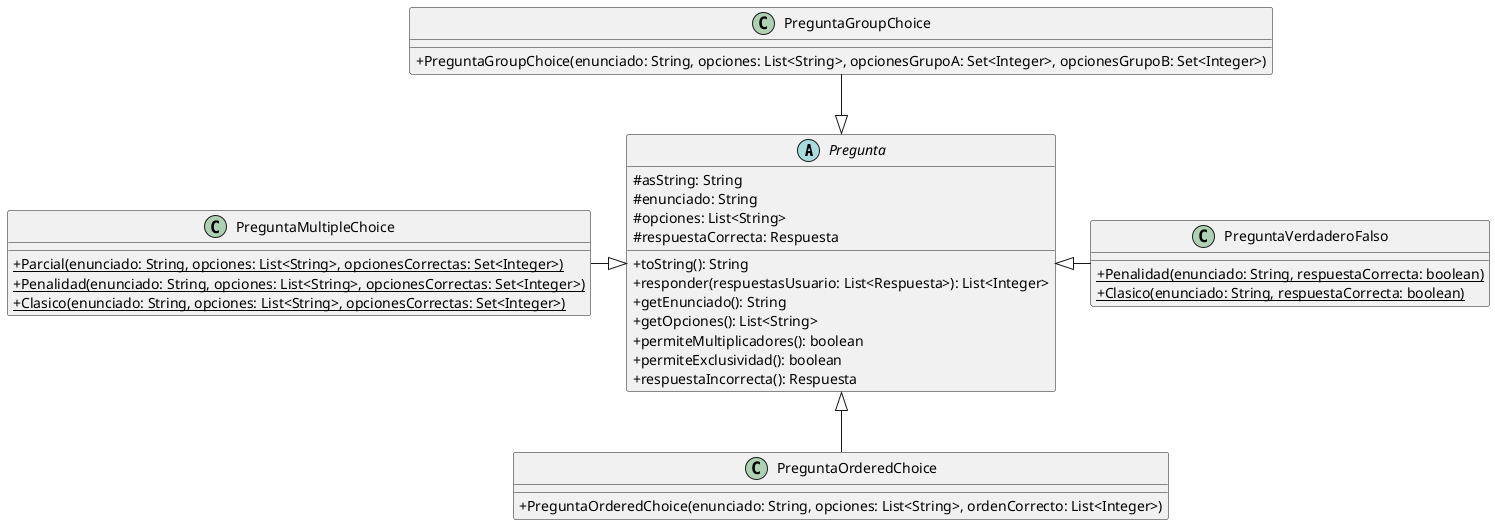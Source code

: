 @startuml
skinparam classAttributeIconSize 0

abstract class Pregunta {
    # asString: String
    # enunciado: String
    # opciones: List<String>
    # respuestaCorrecta: Respuesta
    + toString(): String
    + responder(respuestasUsuario: List<Respuesta>): List<Integer>
    + getEnunciado(): String
    + getOpciones(): List<String>
    + permiteMultiplicadores(): boolean
    + permiteExclusividad(): boolean
    + respuestaIncorrecta(): Respuesta
}

class PreguntaVerdaderoFalso {
    + {static} Penalidad(enunciado: String, respuestaCorrecta: boolean)
    + {static} Clasico(enunciado: String, respuestaCorrecta: boolean)
}

class PreguntaGroupChoice {
    + PreguntaGroupChoice(enunciado: String, opciones: List<String>, opcionesGrupoA: Set<Integer>, opcionesGrupoB: Set<Integer>)
}

class PreguntaOrderedChoice {
    + PreguntaOrderedChoice(enunciado: String, opciones: List<String>, ordenCorrecto: List<Integer>)
}

class PreguntaMultipleChoice {
    + {static} Parcial(enunciado: String, opciones: List<String>, opcionesCorrectas: Set<Integer>)
    + {static} Penalidad(enunciado: String, opciones: List<String>, opcionesCorrectas: Set<Integer>)
    + {static} Clasico(enunciado: String, opciones: List<String>, opcionesCorrectas: Set<Integer>)
}

'Ordenamiento De Cuadrados

'Herencia --|> cumple la relación 'es un'
Pregunta <|-up- PreguntaGroupChoice
Pregunta <|-left- PreguntaMultipleChoice
Pregunta <|-down- PreguntaOrderedChoice
Pregunta <|-right- PreguntaVerdaderoFalso

'Asociacion --> un objeto guarda a otro

'Agregacion --o un objeto esta compuesto por otro pero no lo necesita para vivir

'Composicion --* un objeto es dueño de otro

'Dependencia ..> un objeto utiliza a otro porque lo recibe/devuelve

'Interfaces ..|> colección de declaraciones de métodos sin implemetnar


@enduml